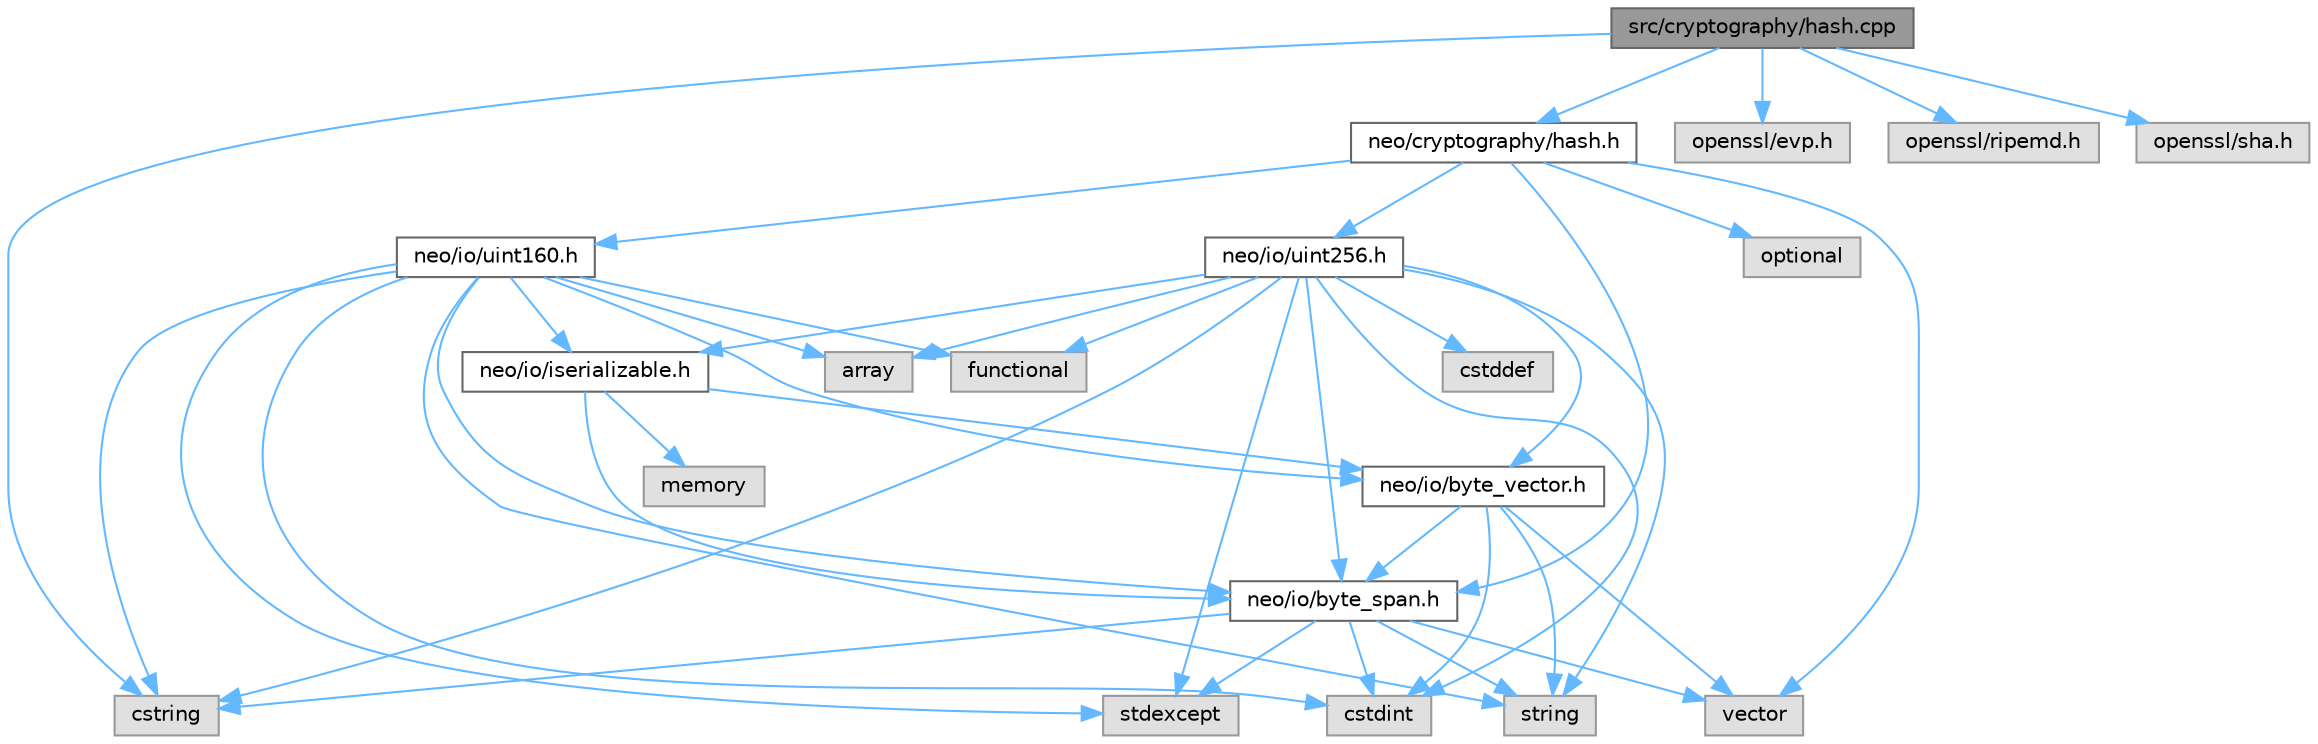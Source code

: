 digraph "src/cryptography/hash.cpp"
{
 // LATEX_PDF_SIZE
  bgcolor="transparent";
  edge [fontname=Helvetica,fontsize=10,labelfontname=Helvetica,labelfontsize=10];
  node [fontname=Helvetica,fontsize=10,shape=box,height=0.2,width=0.4];
  Node1 [id="Node000001",label="src/cryptography/hash.cpp",height=0.2,width=0.4,color="gray40", fillcolor="grey60", style="filled", fontcolor="black",tooltip=" "];
  Node1 -> Node2 [id="edge42_Node000001_Node000002",color="steelblue1",style="solid",tooltip=" "];
  Node2 [id="Node000002",label="neo/cryptography/hash.h",height=0.2,width=0.4,color="grey40", fillcolor="white", style="filled",URL="$hash_8h.html",tooltip=" "];
  Node2 -> Node3 [id="edge43_Node000002_Node000003",color="steelblue1",style="solid",tooltip=" "];
  Node3 [id="Node000003",label="neo/io/byte_span.h",height=0.2,width=0.4,color="grey40", fillcolor="white", style="filled",URL="$io_2byte__span_8h.html",tooltip=" "];
  Node3 -> Node4 [id="edge44_Node000003_Node000004",color="steelblue1",style="solid",tooltip=" "];
  Node4 [id="Node000004",label="cstdint",height=0.2,width=0.4,color="grey60", fillcolor="#E0E0E0", style="filled",tooltip=" "];
  Node3 -> Node5 [id="edge45_Node000003_Node000005",color="steelblue1",style="solid",tooltip=" "];
  Node5 [id="Node000005",label="cstring",height=0.2,width=0.4,color="grey60", fillcolor="#E0E0E0", style="filled",tooltip=" "];
  Node3 -> Node6 [id="edge46_Node000003_Node000006",color="steelblue1",style="solid",tooltip=" "];
  Node6 [id="Node000006",label="stdexcept",height=0.2,width=0.4,color="grey60", fillcolor="#E0E0E0", style="filled",tooltip=" "];
  Node3 -> Node7 [id="edge47_Node000003_Node000007",color="steelblue1",style="solid",tooltip=" "];
  Node7 [id="Node000007",label="string",height=0.2,width=0.4,color="grey60", fillcolor="#E0E0E0", style="filled",tooltip=" "];
  Node3 -> Node8 [id="edge48_Node000003_Node000008",color="steelblue1",style="solid",tooltip=" "];
  Node8 [id="Node000008",label="vector",height=0.2,width=0.4,color="grey60", fillcolor="#E0E0E0", style="filled",tooltip=" "];
  Node2 -> Node9 [id="edge49_Node000002_Node000009",color="steelblue1",style="solid",tooltip=" "];
  Node9 [id="Node000009",label="neo/io/uint160.h",height=0.2,width=0.4,color="grey40", fillcolor="white", style="filled",URL="$uint160_8h.html",tooltip=" "];
  Node9 -> Node3 [id="edge50_Node000009_Node000003",color="steelblue1",style="solid",tooltip=" "];
  Node9 -> Node10 [id="edge51_Node000009_Node000010",color="steelblue1",style="solid",tooltip=" "];
  Node10 [id="Node000010",label="neo/io/byte_vector.h",height=0.2,width=0.4,color="grey40", fillcolor="white", style="filled",URL="$io_2byte__vector_8h.html",tooltip=" "];
  Node10 -> Node3 [id="edge52_Node000010_Node000003",color="steelblue1",style="solid",tooltip=" "];
  Node10 -> Node4 [id="edge53_Node000010_Node000004",color="steelblue1",style="solid",tooltip=" "];
  Node10 -> Node7 [id="edge54_Node000010_Node000007",color="steelblue1",style="solid",tooltip=" "];
  Node10 -> Node8 [id="edge55_Node000010_Node000008",color="steelblue1",style="solid",tooltip=" "];
  Node9 -> Node11 [id="edge56_Node000009_Node000011",color="steelblue1",style="solid",tooltip=" "];
  Node11 [id="Node000011",label="neo/io/iserializable.h",height=0.2,width=0.4,color="grey40", fillcolor="white", style="filled",URL="$iserializable_8h.html",tooltip=" "];
  Node11 -> Node3 [id="edge57_Node000011_Node000003",color="steelblue1",style="solid",tooltip=" "];
  Node11 -> Node10 [id="edge58_Node000011_Node000010",color="steelblue1",style="solid",tooltip=" "];
  Node11 -> Node12 [id="edge59_Node000011_Node000012",color="steelblue1",style="solid",tooltip=" "];
  Node12 [id="Node000012",label="memory",height=0.2,width=0.4,color="grey60", fillcolor="#E0E0E0", style="filled",tooltip=" "];
  Node9 -> Node13 [id="edge60_Node000009_Node000013",color="steelblue1",style="solid",tooltip=" "];
  Node13 [id="Node000013",label="array",height=0.2,width=0.4,color="grey60", fillcolor="#E0E0E0", style="filled",tooltip=" "];
  Node9 -> Node4 [id="edge61_Node000009_Node000004",color="steelblue1",style="solid",tooltip=" "];
  Node9 -> Node5 [id="edge62_Node000009_Node000005",color="steelblue1",style="solid",tooltip=" "];
  Node9 -> Node14 [id="edge63_Node000009_Node000014",color="steelblue1",style="solid",tooltip=" "];
  Node14 [id="Node000014",label="functional",height=0.2,width=0.4,color="grey60", fillcolor="#E0E0E0", style="filled",tooltip=" "];
  Node9 -> Node6 [id="edge64_Node000009_Node000006",color="steelblue1",style="solid",tooltip=" "];
  Node9 -> Node7 [id="edge65_Node000009_Node000007",color="steelblue1",style="solid",tooltip=" "];
  Node2 -> Node15 [id="edge66_Node000002_Node000015",color="steelblue1",style="solid",tooltip=" "];
  Node15 [id="Node000015",label="neo/io/uint256.h",height=0.2,width=0.4,color="grey40", fillcolor="white", style="filled",URL="$uint256_8h.html",tooltip=" "];
  Node15 -> Node3 [id="edge67_Node000015_Node000003",color="steelblue1",style="solid",tooltip=" "];
  Node15 -> Node10 [id="edge68_Node000015_Node000010",color="steelblue1",style="solid",tooltip=" "];
  Node15 -> Node11 [id="edge69_Node000015_Node000011",color="steelblue1",style="solid",tooltip=" "];
  Node15 -> Node13 [id="edge70_Node000015_Node000013",color="steelblue1",style="solid",tooltip=" "];
  Node15 -> Node16 [id="edge71_Node000015_Node000016",color="steelblue1",style="solid",tooltip=" "];
  Node16 [id="Node000016",label="cstddef",height=0.2,width=0.4,color="grey60", fillcolor="#E0E0E0", style="filled",tooltip=" "];
  Node15 -> Node4 [id="edge72_Node000015_Node000004",color="steelblue1",style="solid",tooltip=" "];
  Node15 -> Node5 [id="edge73_Node000015_Node000005",color="steelblue1",style="solid",tooltip=" "];
  Node15 -> Node14 [id="edge74_Node000015_Node000014",color="steelblue1",style="solid",tooltip=" "];
  Node15 -> Node6 [id="edge75_Node000015_Node000006",color="steelblue1",style="solid",tooltip=" "];
  Node15 -> Node7 [id="edge76_Node000015_Node000007",color="steelblue1",style="solid",tooltip=" "];
  Node2 -> Node17 [id="edge77_Node000002_Node000017",color="steelblue1",style="solid",tooltip=" "];
  Node17 [id="Node000017",label="optional",height=0.2,width=0.4,color="grey60", fillcolor="#E0E0E0", style="filled",tooltip=" "];
  Node2 -> Node8 [id="edge78_Node000002_Node000008",color="steelblue1",style="solid",tooltip=" "];
  Node1 -> Node18 [id="edge79_Node000001_Node000018",color="steelblue1",style="solid",tooltip=" "];
  Node18 [id="Node000018",label="openssl/evp.h",height=0.2,width=0.4,color="grey60", fillcolor="#E0E0E0", style="filled",tooltip=" "];
  Node1 -> Node19 [id="edge80_Node000001_Node000019",color="steelblue1",style="solid",tooltip=" "];
  Node19 [id="Node000019",label="openssl/ripemd.h",height=0.2,width=0.4,color="grey60", fillcolor="#E0E0E0", style="filled",tooltip=" "];
  Node1 -> Node20 [id="edge81_Node000001_Node000020",color="steelblue1",style="solid",tooltip=" "];
  Node20 [id="Node000020",label="openssl/sha.h",height=0.2,width=0.4,color="grey60", fillcolor="#E0E0E0", style="filled",tooltip=" "];
  Node1 -> Node5 [id="edge82_Node000001_Node000005",color="steelblue1",style="solid",tooltip=" "];
}

